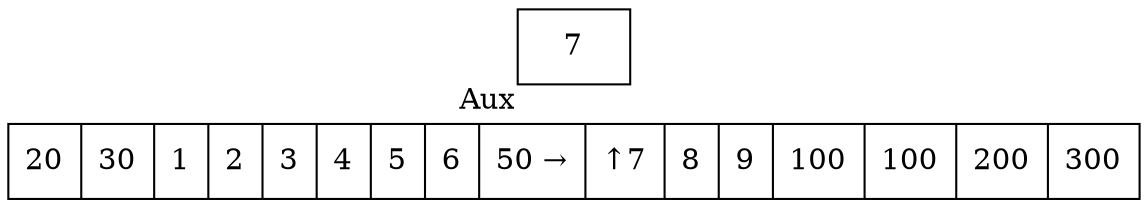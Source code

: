 digraph G{ node [shape = record ];
 rankdir=LR;X[label="{ 20|30|1|2|3|4|5|6|50|7|8|9|100|100|200|300}"]X[label="{ 20|30|1|2|3|4|5|6|50 → | ↑ 7|8|9|100|100|200|300}"]
2[label="{7}"xlabel="Aux"]
}
